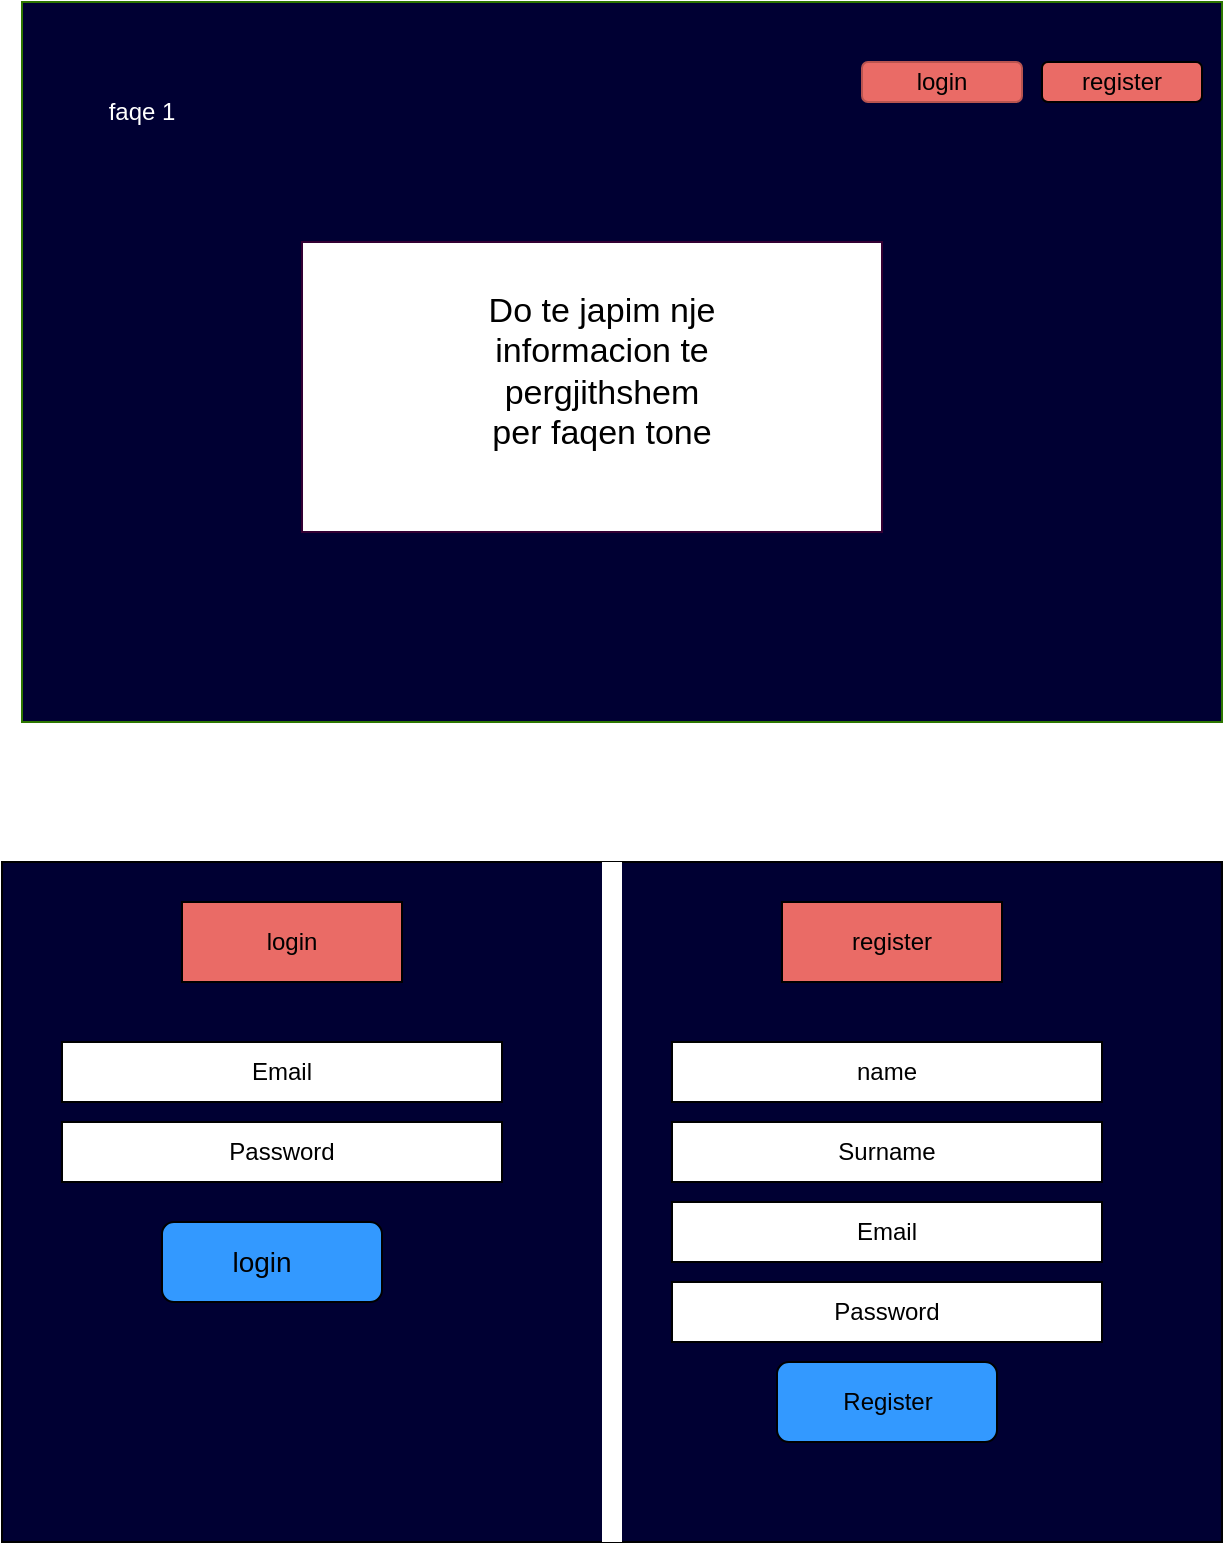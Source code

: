 <mxfile version="22.1.18" type="github" pages="2">
  <diagram name="Page-1" id="_6w2JesXSfQLQlaRpP3z">
    <mxGraphModel dx="1209" dy="777" grid="1" gridSize="10" guides="1" tooltips="1" connect="1" arrows="1" fold="1" page="1" pageScale="1" pageWidth="850" pageHeight="1100" math="0" shadow="0">
      <root>
        <mxCell id="0" />
        <mxCell id="1" parent="0" />
        <mxCell id="6rnoz_Hvp4YIUY2W8GRo-1" value="" style="rounded=0;whiteSpace=wrap;html=1;fillColor=#000033;strokeColor=#2D7600;fontColor=#ffffff;" vertex="1" parent="1">
          <mxGeometry x="100" y="20" width="600" height="360" as="geometry" />
        </mxCell>
        <mxCell id="6rnoz_Hvp4YIUY2W8GRo-2" value="" style="rounded=1;whiteSpace=wrap;html=1;fillColor=#EA6B66;strokeColor=#b85450;" vertex="1" parent="1">
          <mxGeometry x="520" y="50" width="80" height="20" as="geometry" />
        </mxCell>
        <mxCell id="6rnoz_Hvp4YIUY2W8GRo-3" value="" style="rounded=1;whiteSpace=wrap;html=1;fillColor=#EA6B66;" vertex="1" parent="1">
          <mxGeometry x="610" y="50" width="80" height="20" as="geometry" />
        </mxCell>
        <mxCell id="6rnoz_Hvp4YIUY2W8GRo-5" value="" style="rounded=0;whiteSpace=wrap;html=1;strokeColor=#330033;" vertex="1" parent="1">
          <mxGeometry x="240" y="140" width="290" height="145" as="geometry" />
        </mxCell>
        <mxCell id="6rnoz_Hvp4YIUY2W8GRo-6" value="&lt;font style=&quot;font-size: 17px;&quot;&gt;Do te japim nje informacion te pergjithshem per faqen tone&lt;/font&gt;" style="text;strokeColor=none;align=center;fillColor=none;html=1;verticalAlign=middle;whiteSpace=wrap;rounded=0;" vertex="1" parent="1">
          <mxGeometry x="330" y="190" width="120" height="30" as="geometry" />
        </mxCell>
        <mxCell id="6rnoz_Hvp4YIUY2W8GRo-7" value="login" style="text;strokeColor=none;align=center;fillColor=none;html=1;verticalAlign=middle;whiteSpace=wrap;rounded=0;" vertex="1" parent="1">
          <mxGeometry x="530" y="45" width="60" height="30" as="geometry" />
        </mxCell>
        <mxCell id="6rnoz_Hvp4YIUY2W8GRo-8" value="register" style="text;strokeColor=none;align=center;fillColor=none;html=1;verticalAlign=middle;whiteSpace=wrap;rounded=0;" vertex="1" parent="1">
          <mxGeometry x="620" y="45" width="60" height="30" as="geometry" />
        </mxCell>
        <mxCell id="6rnoz_Hvp4YIUY2W8GRo-9" value="&lt;font color=&quot;#ffffff&quot;&gt;faqe 1&lt;/font&gt;" style="text;strokeColor=none;align=center;fillColor=none;html=1;verticalAlign=middle;whiteSpace=wrap;rounded=0;" vertex="1" parent="1">
          <mxGeometry x="130" y="60" width="60" height="30" as="geometry" />
        </mxCell>
        <mxCell id="6rnoz_Hvp4YIUY2W8GRo-10" style="edgeStyle=orthogonalEdgeStyle;rounded=0;orthogonalLoop=1;jettySize=auto;html=1;exitX=0.5;exitY=1;exitDx=0;exitDy=0;" edge="1" parent="1" source="6rnoz_Hvp4YIUY2W8GRo-1" target="6rnoz_Hvp4YIUY2W8GRo-1">
          <mxGeometry relative="1" as="geometry" />
        </mxCell>
        <mxCell id="6rnoz_Hvp4YIUY2W8GRo-11" value="" style="rounded=0;whiteSpace=wrap;html=1;fillColor=#000033;" vertex="1" parent="1">
          <mxGeometry x="90" y="450" width="610" height="340" as="geometry" />
        </mxCell>
        <mxCell id="6rnoz_Hvp4YIUY2W8GRo-12" value="" style="endArrow=none;html=1;rounded=0;entryX=0.5;entryY=0;entryDx=0;entryDy=0;exitX=0.5;exitY=1;exitDx=0;exitDy=0;strokeWidth=10;strokeColor=#FFFFFF;" edge="1" parent="1" source="6rnoz_Hvp4YIUY2W8GRo-11" target="6rnoz_Hvp4YIUY2W8GRo-11">
          <mxGeometry width="50" height="50" relative="1" as="geometry">
            <mxPoint x="300" y="500" as="sourcePoint" />
            <mxPoint x="380" y="450" as="targetPoint" />
            <Array as="points" />
          </mxGeometry>
        </mxCell>
        <mxCell id="6rnoz_Hvp4YIUY2W8GRo-13" value="" style="rounded=0;whiteSpace=wrap;html=1;fillColor=#EA6B66;" vertex="1" parent="1">
          <mxGeometry x="180" y="470" width="110" height="40" as="geometry" />
        </mxCell>
        <mxCell id="6rnoz_Hvp4YIUY2W8GRo-14" value="" style="rounded=0;whiteSpace=wrap;html=1;fillColor=#EA6B66;" vertex="1" parent="1">
          <mxGeometry x="480" y="470" width="110" height="40" as="geometry" />
        </mxCell>
        <mxCell id="6rnoz_Hvp4YIUY2W8GRo-15" value="login" style="text;strokeColor=none;align=center;fillColor=none;html=1;verticalAlign=middle;whiteSpace=wrap;rounded=0;" vertex="1" parent="1">
          <mxGeometry x="205" y="475" width="60" height="30" as="geometry" />
        </mxCell>
        <mxCell id="6rnoz_Hvp4YIUY2W8GRo-16" value="register" style="text;strokeColor=none;align=center;fillColor=none;html=1;verticalAlign=middle;whiteSpace=wrap;rounded=0;" vertex="1" parent="1">
          <mxGeometry x="505" y="475" width="60" height="30" as="geometry" />
        </mxCell>
        <mxCell id="6rnoz_Hvp4YIUY2W8GRo-17" value="" style="rounded=0;whiteSpace=wrap;html=1;" vertex="1" parent="1">
          <mxGeometry x="120" y="540" width="220" height="30" as="geometry" />
        </mxCell>
        <mxCell id="6rnoz_Hvp4YIUY2W8GRo-18" value="Password" style="rounded=0;whiteSpace=wrap;html=1;" vertex="1" parent="1">
          <mxGeometry x="120" y="580" width="220" height="30" as="geometry" />
        </mxCell>
        <mxCell id="6rnoz_Hvp4YIUY2W8GRo-19" value="" style="rounded=1;whiteSpace=wrap;html=1;fillColor=#3399FF;" vertex="1" parent="1">
          <mxGeometry x="170" y="630" width="110" height="40" as="geometry" />
        </mxCell>
        <mxCell id="6rnoz_Hvp4YIUY2W8GRo-20" value="&lt;font style=&quot;font-size: 14px;&quot;&gt;login&lt;/font&gt;" style="text;strokeColor=none;align=center;fillColor=none;html=1;verticalAlign=middle;whiteSpace=wrap;rounded=0;strokeWidth=3;" vertex="1" parent="1">
          <mxGeometry x="190" y="635" width="60" height="30" as="geometry" />
        </mxCell>
        <mxCell id="6rnoz_Hvp4YIUY2W8GRo-21" value="Email" style="text;strokeColor=none;align=center;fillColor=none;html=1;verticalAlign=middle;whiteSpace=wrap;rounded=0;" vertex="1" parent="1">
          <mxGeometry x="140" y="540" width="180" height="30" as="geometry" />
        </mxCell>
        <mxCell id="6rnoz_Hvp4YIUY2W8GRo-22" value="name" style="rounded=0;whiteSpace=wrap;html=1;" vertex="1" parent="1">
          <mxGeometry x="425" y="540" width="215" height="30" as="geometry" />
        </mxCell>
        <mxCell id="6rnoz_Hvp4YIUY2W8GRo-23" value="Surname" style="rounded=0;whiteSpace=wrap;html=1;" vertex="1" parent="1">
          <mxGeometry x="425" y="580" width="215" height="30" as="geometry" />
        </mxCell>
        <mxCell id="6rnoz_Hvp4YIUY2W8GRo-24" value="Email" style="rounded=0;whiteSpace=wrap;html=1;" vertex="1" parent="1">
          <mxGeometry x="425" y="620" width="215" height="30" as="geometry" />
        </mxCell>
        <mxCell id="6rnoz_Hvp4YIUY2W8GRo-25" value="Password" style="rounded=0;whiteSpace=wrap;html=1;" vertex="1" parent="1">
          <mxGeometry x="425" y="660" width="215" height="30" as="geometry" />
        </mxCell>
        <mxCell id="6rnoz_Hvp4YIUY2W8GRo-26" value="" style="rounded=1;whiteSpace=wrap;html=1;fillColor=#3399FF;" vertex="1" parent="1">
          <mxGeometry x="477.5" y="700" width="110" height="40" as="geometry" />
        </mxCell>
        <mxCell id="6rnoz_Hvp4YIUY2W8GRo-27" value="Register" style="text;strokeColor=none;align=center;fillColor=none;html=1;verticalAlign=middle;whiteSpace=wrap;rounded=0;" vertex="1" parent="1">
          <mxGeometry x="502.5" y="705" width="60" height="30" as="geometry" />
        </mxCell>
      </root>
    </mxGraphModel>
  </diagram>
  <diagram id="AaytFKf3_4scp4EGJFer" name="Page-2">
    <mxGraphModel dx="1310" dy="842" grid="1" gridSize="10" guides="1" tooltips="1" connect="1" arrows="1" fold="1" page="1" pageScale="1" pageWidth="850" pageHeight="1100" math="0" shadow="0">
      <root>
        <mxCell id="0" />
        <mxCell id="1" parent="0" />
        <mxCell id="sZGI_NhTVm381KzrBI3S-1" value="" style="rounded=0;whiteSpace=wrap;html=1;fillColor=#000033;" vertex="1" parent="1">
          <mxGeometry x="130" y="50" width="610" height="320" as="geometry" />
        </mxCell>
        <mxCell id="sZGI_NhTVm381KzrBI3S-8" style="edgeStyle=orthogonalEdgeStyle;rounded=0;orthogonalLoop=1;jettySize=auto;html=1;exitX=0.75;exitY=1;exitDx=0;exitDy=0;" edge="1" parent="1" source="sZGI_NhTVm381KzrBI3S-3" target="sZGI_NhTVm381KzrBI3S-1">
          <mxGeometry relative="1" as="geometry" />
        </mxCell>
        <mxCell id="sZGI_NhTVm381KzrBI3S-3" value="&lt;font color=&quot;#ffffff&quot;&gt;FQ 3&lt;/font&gt;" style="text;html=1;strokeColor=none;fillColor=none;align=center;verticalAlign=middle;whiteSpace=wrap;rounded=0;" vertex="1" parent="1">
          <mxGeometry x="430" y="60" width="60" height="30" as="geometry" />
        </mxCell>
        <mxCell id="sZGI_NhTVm381KzrBI3S-4" value="Prenotime" style="rounded=0;whiteSpace=wrap;html=1;" vertex="1" parent="1">
          <mxGeometry x="130" y="50" width="70" height="30" as="geometry" />
        </mxCell>
        <mxCell id="sZGI_NhTVm381KzrBI3S-5" value="Kategori" style="rounded=0;whiteSpace=wrap;html=1;" vertex="1" parent="1">
          <mxGeometry x="200" y="50" width="80" height="30" as="geometry" />
        </mxCell>
        <mxCell id="sZGI_NhTVm381KzrBI3S-6" value="Rreth nesh" style="rounded=0;whiteSpace=wrap;html=1;" vertex="1" parent="1">
          <mxGeometry x="280" y="50" width="90" height="30" as="geometry" />
        </mxCell>
        <mxCell id="sZGI_NhTVm381KzrBI3S-7" value="log out" style="rounded=0;whiteSpace=wrap;html=1;" vertex="1" parent="1">
          <mxGeometry x="660" y="50" width="80" height="30" as="geometry" />
        </mxCell>
        <mxCell id="sZGI_NhTVm381KzrBI3S-9" value="" style="rounded=0;whiteSpace=wrap;html=1;fillColor=#EA6B66;" vertex="1" parent="1">
          <mxGeometry x="150" y="110" width="560" height="230" as="geometry" />
        </mxCell>
        <mxCell id="sZGI_NhTVm381KzrBI3S-11" value="data" style="rounded=0;whiteSpace=wrap;html=1;" vertex="1" parent="1">
          <mxGeometry x="170" y="130" width="150" height="30" as="geometry" />
        </mxCell>
        <mxCell id="sZGI_NhTVm381KzrBI3S-12" value="fusha" style="rounded=0;whiteSpace=wrap;html=1;" vertex="1" parent="1">
          <mxGeometry x="365" y="170" width="120" height="30" as="geometry" />
        </mxCell>
        <mxCell id="sZGI_NhTVm381KzrBI3S-13" value="ora" style="rounded=0;whiteSpace=wrap;html=1;" vertex="1" parent="1">
          <mxGeometry x="520" y="130" width="120" height="30" as="geometry" />
        </mxCell>
        <mxCell id="sZGI_NhTVm381KzrBI3S-14" value="data" style="rounded=0;whiteSpace=wrap;html=1;" vertex="1" parent="1">
          <mxGeometry x="170" y="170" width="150" height="30" as="geometry" />
        </mxCell>
        <mxCell id="sZGI_NhTVm381KzrBI3S-15" value="fusha" style="rounded=0;whiteSpace=wrap;html=1;" vertex="1" parent="1">
          <mxGeometry x="365" y="130" width="120" height="30" as="geometry" />
        </mxCell>
        <mxCell id="sZGI_NhTVm381KzrBI3S-16" value="ora" style="rounded=0;whiteSpace=wrap;html=1;" vertex="1" parent="1">
          <mxGeometry x="520" y="170" width="120" height="30" as="geometry" />
        </mxCell>
        <mxCell id="sZGI_NhTVm381KzrBI3S-17" value="&lt;font color=&quot;#ffffff&quot; style=&quot;font-size: 16px;&quot;&gt;ketu do te na duken te gjitha fushat qe kemi prenotuar ne datem dhe oren e caktuar&lt;/font&gt;" style="text;html=1;strokeColor=none;fillColor=none;align=center;verticalAlign=middle;whiteSpace=wrap;rounded=0;" vertex="1" parent="1">
          <mxGeometry x="320" y="260" width="210" height="30" as="geometry" />
        </mxCell>
        <mxCell id="TMEcN5StZUZDxthUnnO5-1" value="FQ 3" style="rounded=0;whiteSpace=wrap;html=1;fillColor=#000033;" vertex="1" parent="1">
          <mxGeometry x="130" y="400" width="610" height="320" as="geometry" />
        </mxCell>
        <mxCell id="TMEcN5StZUZDxthUnnO5-2" value="Prenotime" style="rounded=0;whiteSpace=wrap;html=1;" vertex="1" parent="1">
          <mxGeometry x="130" y="400" width="70" height="30" as="geometry" />
        </mxCell>
        <mxCell id="TMEcN5StZUZDxthUnnO5-8" value="Kategori" style="rounded=0;whiteSpace=wrap;html=1;" vertex="1" parent="1">
          <mxGeometry x="200" y="400" width="80" height="30" as="geometry" />
        </mxCell>
        <mxCell id="TMEcN5StZUZDxthUnnO5-9" value="Rreth nesh" style="rounded=0;whiteSpace=wrap;html=1;" vertex="1" parent="1">
          <mxGeometry x="280" y="400" width="90" height="30" as="geometry" />
        </mxCell>
        <mxCell id="TMEcN5StZUZDxthUnnO5-10" value="&lt;font color=&quot;#ffffff&quot;&gt;FQ 4&lt;/font&gt;" style="text;html=1;strokeColor=none;fillColor=none;align=center;verticalAlign=middle;whiteSpace=wrap;rounded=0;" vertex="1" parent="1">
          <mxGeometry x="425" y="410" width="60" height="30" as="geometry" />
        </mxCell>
        <mxCell id="TMEcN5StZUZDxthUnnO5-11" value="log out" style="rounded=0;whiteSpace=wrap;html=1;" vertex="1" parent="1">
          <mxGeometry x="660" y="400" width="80" height="30" as="geometry" />
        </mxCell>
        <mxCell id="TMEcN5StZUZDxthUnnO5-12" value="basketball&lt;br&gt;football&lt;br&gt;cycling&lt;br&gt;racing&lt;br&gt;voleyball" style="rounded=0;whiteSpace=wrap;html=1;" vertex="1" parent="1">
          <mxGeometry x="200" y="430" width="80" height="100" as="geometry" />
        </mxCell>
        <mxCell id="TMEcN5StZUZDxthUnnO5-13" value="&lt;span style=&quot;font-size: 24px;&quot;&gt;&amp;nbsp;Ketu do te kemi kalendarin ku pasi te klikohet do te kalojme ne faqen e rezervimit&lt;/span&gt;" style="rounded=0;whiteSpace=wrap;html=1;fillColor=#EA6B66;" vertex="1" parent="1">
          <mxGeometry x="130" y="550" width="610" height="180" as="geometry" />
        </mxCell>
        <mxCell id="TMEcN5StZUZDxthUnnO5-14" value="" style="endArrow=none;html=1;rounded=0;" edge="1" parent="1">
          <mxGeometry width="50" height="50" relative="1" as="geometry">
            <mxPoint x="410" y="450" as="sourcePoint" />
            <mxPoint x="460" y="400" as="targetPoint" />
          </mxGeometry>
        </mxCell>
        <mxCell id="ucjkTTueBpZTP4x4yw0g-1" value="" style="rounded=0;whiteSpace=wrap;html=1;fillColor=#000033;" vertex="1" parent="1">
          <mxGeometry x="130" y="760" width="620" height="370" as="geometry" />
        </mxCell>
        <mxCell id="ucjkTTueBpZTP4x4yw0g-2" value="" style="endArrow=none;html=1;rounded=0;entryX=0.5;entryY=0;entryDx=0;entryDy=0;exitX=0.5;exitY=1;exitDx=0;exitDy=0;strokeWidth=10;strokeColor=#FFFFFF;" edge="1" parent="1" source="ucjkTTueBpZTP4x4yw0g-1" target="ucjkTTueBpZTP4x4yw0g-1">
          <mxGeometry width="50" height="50" relative="1" as="geometry">
            <mxPoint x="430" y="860" as="sourcePoint" />
            <mxPoint x="480" y="810" as="targetPoint" />
          </mxGeometry>
        </mxCell>
        <mxCell id="ucjkTTueBpZTP4x4yw0g-3" value="Rezervimi" style="rounded=0;whiteSpace=wrap;html=1;fillColor=#EA6B66;" vertex="1" parent="1">
          <mxGeometry x="200" y="790" width="160" height="40" as="geometry" />
        </mxCell>
        <mxCell id="ucjkTTueBpZTP4x4yw0g-4" value="Paypal ose cash" style="rounded=0;whiteSpace=wrap;html=1;" vertex="1" parent="1">
          <mxGeometry x="485" y="850" width="210" height="40" as="geometry" />
        </mxCell>
        <mxCell id="ucjkTTueBpZTP4x4yw0g-5" value="cfare ore" style="rounded=0;whiteSpace=wrap;html=1;" vertex="1" parent="1">
          <mxGeometry x="180" y="925" width="210" height="40" as="geometry" />
        </mxCell>
        <mxCell id="ucjkTTueBpZTP4x4yw0g-6" value="zgjidhni fushen" style="rounded=0;whiteSpace=wrap;html=1;" vertex="1" parent="1">
          <mxGeometry x="180" y="980" width="210" height="40" as="geometry" />
        </mxCell>
        <mxCell id="ucjkTTueBpZTP4x4yw0g-7" value="Paguaj" style="rounded=1;whiteSpace=wrap;html=1;fillColor=#3399FF;" vertex="1" parent="1">
          <mxGeometry x="220" y="1030" width="120" height="50" as="geometry" />
        </mxCell>
        <mxCell id="ucjkTTueBpZTP4x4yw0g-8" value="Pagesa" style="rounded=0;whiteSpace=wrap;html=1;fillColor=#EA6B66;" vertex="1" parent="1">
          <mxGeometry x="510" y="790" width="160" height="40" as="geometry" />
        </mxCell>
        <mxCell id="ucjkTTueBpZTP4x4yw0g-9" value="Ketu do te vendosen te dhenat e kartes&amp;nbsp;" style="rounded=0;whiteSpace=wrap;html=1;" vertex="1" parent="1">
          <mxGeometry x="485" y="900" width="210" height="110" as="geometry" />
        </mxCell>
        <mxCell id="ucjkTTueBpZTP4x4yw0g-10" value="sa persona" style="rounded=0;whiteSpace=wrap;html=1;" vertex="1" parent="1">
          <mxGeometry x="180" y="870" width="210" height="40" as="geometry" />
        </mxCell>
        <mxCell id="ucjkTTueBpZTP4x4yw0g-11" value="Paguaj" style="rounded=1;whiteSpace=wrap;html=1;fillColor=#3399FF;direction=south;" vertex="1" parent="1">
          <mxGeometry x="527.5" y="1030" width="125" height="50" as="geometry" />
        </mxCell>
      </root>
    </mxGraphModel>
  </diagram>
</mxfile>
